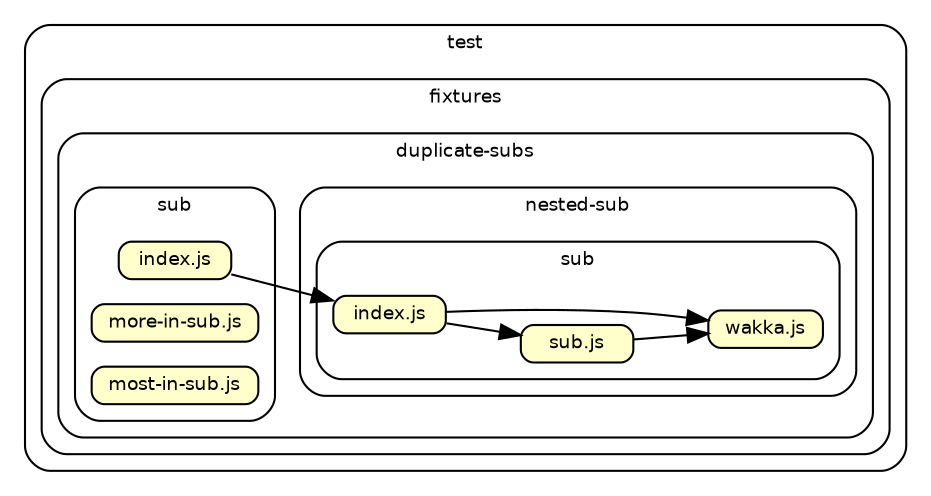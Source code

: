 digraph "dependency-cruiser output"{
    ordering=out
    rankdir=LR
    splines=true
    overlap=false
    nodesep=0.16
    fontname="Helvetica"
    fontsize="9"
    compound=true
    node [shape=box style="rounded, filled" fillcolor="#ffffcc" height=0.2 fontname=Helvetica fontsize=9]
    edge [color=black arrowhead=normal fontname="Helvetica" fontsize="9"]

    subgraph "cluster_/test" {label="test" style="rounded" subgraph "cluster_/test/fixtures" {label="fixtures" style="rounded" subgraph "cluster_/test/fixtures/duplicate-subs" {label="duplicate-subs" style="rounded" subgraph "cluster_/test/fixtures/duplicate-subs/nested-sub" {label="nested-sub" style="rounded" subgraph "cluster_/test/fixtures/duplicate-subs/nested-sub/sub" {label="sub" style="rounded" "test/fixtures/duplicate-subs/nested-sub/sub/index.js" [label="index.js"] } } } } }
    subgraph "cluster_/test" {label="test" style="rounded" subgraph "cluster_/test/fixtures" {label="fixtures" style="rounded" subgraph "cluster_/test/fixtures/duplicate-subs" {label="duplicate-subs" style="rounded" subgraph "cluster_/test/fixtures/duplicate-subs/nested-sub" {label="nested-sub" style="rounded" subgraph "cluster_/test/fixtures/duplicate-subs/nested-sub/sub" {label="sub" style="rounded" "test/fixtures/duplicate-subs/nested-sub/sub/sub.js" [label="sub.js"] } } } } }
    subgraph "cluster_/test" {label="test" style="rounded" subgraph "cluster_/test/fixtures" {label="fixtures" style="rounded" subgraph "cluster_/test/fixtures/duplicate-subs" {label="duplicate-subs" style="rounded" subgraph "cluster_/test/fixtures/duplicate-subs/nested-sub" {label="nested-sub" style="rounded" subgraph "cluster_/test/fixtures/duplicate-subs/nested-sub/sub" {label="sub" style="rounded" "test/fixtures/duplicate-subs/nested-sub/sub/wakka.js" [label="wakka.js"] } } } } }
    subgraph "cluster_/test" {label="test" style="rounded" subgraph "cluster_/test/fixtures" {label="fixtures" style="rounded" subgraph "cluster_/test/fixtures/duplicate-subs" {label="duplicate-subs" style="rounded" subgraph "cluster_/test/fixtures/duplicate-subs/sub" {label="sub" style="rounded" "test/fixtures/duplicate-subs/sub/index.js" [label="index.js"] } } } }
    subgraph "cluster_/test" {label="test" style="rounded" subgraph "cluster_/test/fixtures" {label="fixtures" style="rounded" subgraph "cluster_/test/fixtures/duplicate-subs" {label="duplicate-subs" style="rounded" subgraph "cluster_/test/fixtures/duplicate-subs/sub" {label="sub" style="rounded" "test/fixtures/duplicate-subs/sub/more-in-sub.js" [label="more-in-sub.js"] } } } }
    subgraph "cluster_/test" {label="test" style="rounded" subgraph "cluster_/test/fixtures" {label="fixtures" style="rounded" subgraph "cluster_/test/fixtures/duplicate-subs" {label="duplicate-subs" style="rounded" subgraph "cluster_/test/fixtures/duplicate-subs/sub" {label="sub" style="rounded" "test/fixtures/duplicate-subs/sub/most-in-sub.js" [label="most-in-sub.js"] } } } }

    "test/fixtures/duplicate-subs/nested-sub/sub/index.js" -> "test/fixtures/duplicate-subs/nested-sub/sub/sub.js" 
    "test/fixtures/duplicate-subs/nested-sub/sub/index.js" -> "test/fixtures/duplicate-subs/nested-sub/sub/wakka.js" 
    "test/fixtures/duplicate-subs/nested-sub/sub/sub.js" -> "test/fixtures/duplicate-subs/nested-sub/sub/wakka.js" 
    "test/fixtures/duplicate-subs/sub/index.js" -> "test/fixtures/duplicate-subs/nested-sub/sub/index.js" 
}
